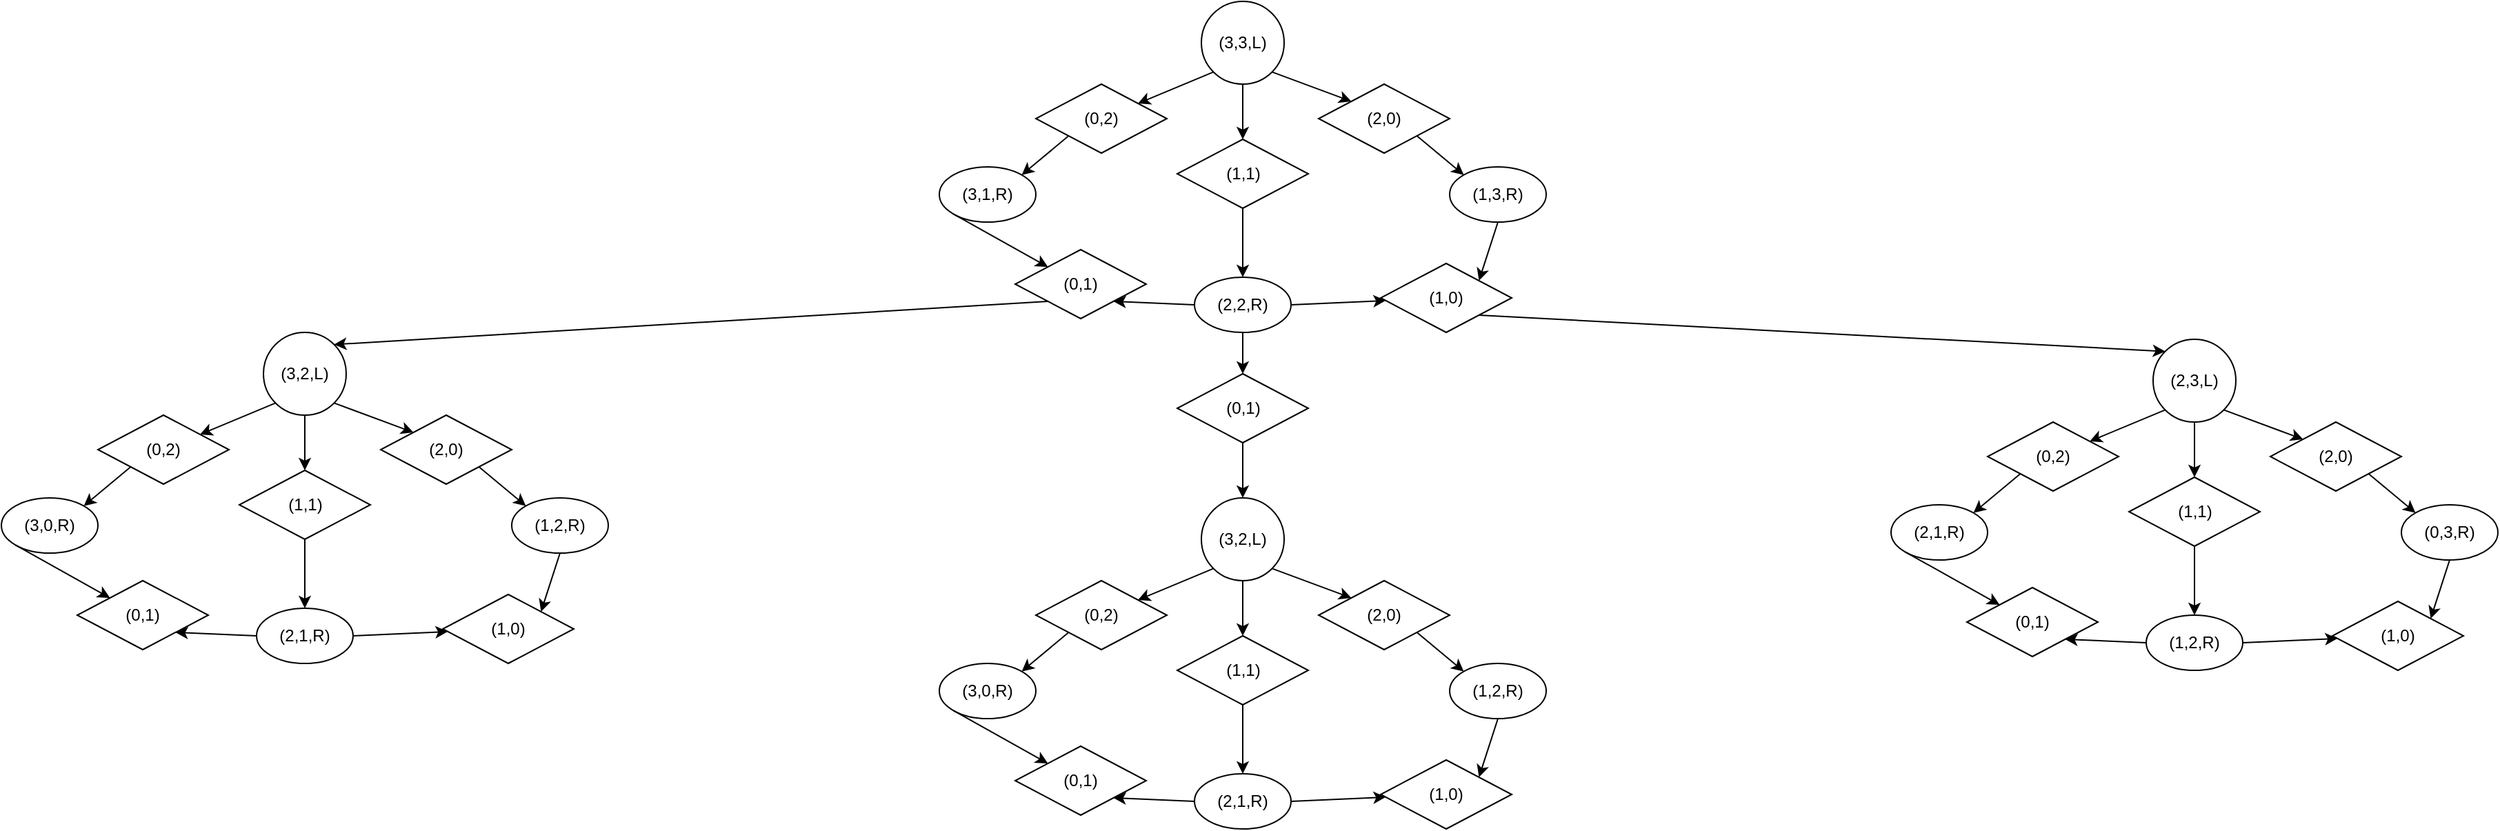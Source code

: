 <mxfile version="13.6.6" type="github">
  <diagram name="Page-1" id="74e2e168-ea6b-b213-b513-2b3c1d86103e">
    <mxGraphModel dx="1754" dy="492" grid="1" gridSize="10" guides="1" tooltips="1" connect="1" arrows="1" fold="1" page="1" pageScale="1" pageWidth="1100" pageHeight="850" background="#ffffff" math="0" shadow="0">
      <root>
        <mxCell id="0" />
        <mxCell id="1" parent="0" />
        <mxCell id="JNfda0lmMKQyWXH00dV0-1" value="(3,3,L)" style="ellipse;whiteSpace=wrap;html=1;aspect=fixed;" parent="1" vertex="1">
          <mxGeometry x="430" y="40" width="60" height="60" as="geometry" />
        </mxCell>
        <mxCell id="JNfda0lmMKQyWXH00dV0-2" value="(2,2,R)" style="ellipse;whiteSpace=wrap;html=1;" parent="1" vertex="1">
          <mxGeometry x="425" y="240" width="70" height="40" as="geometry" />
        </mxCell>
        <mxCell id="JNfda0lmMKQyWXH00dV0-3" value="(1,3,R)" style="ellipse;whiteSpace=wrap;html=1;" parent="1" vertex="1">
          <mxGeometry x="610" y="160" width="70" height="40" as="geometry" />
        </mxCell>
        <mxCell id="JNfda0lmMKQyWXH00dV0-4" value="(3,1,R)" style="ellipse;whiteSpace=wrap;html=1;" parent="1" vertex="1">
          <mxGeometry x="240" y="160" width="70" height="40" as="geometry" />
        </mxCell>
        <mxCell id="JNfda0lmMKQyWXH00dV0-5" value="(1,1)" style="rhombus;whiteSpace=wrap;html=1;" parent="1" vertex="1">
          <mxGeometry x="412.5" y="140" width="95" height="50" as="geometry" />
        </mxCell>
        <mxCell id="JNfda0lmMKQyWXH00dV0-6" value="(0,2)" style="rhombus;whiteSpace=wrap;html=1;" parent="1" vertex="1">
          <mxGeometry x="310" y="100" width="95" height="50" as="geometry" />
        </mxCell>
        <mxCell id="JNfda0lmMKQyWXH00dV0-7" value="(2,0)" style="rhombus;whiteSpace=wrap;html=1;" parent="1" vertex="1">
          <mxGeometry x="515" y="100" width="95" height="50" as="geometry" />
        </mxCell>
        <mxCell id="JNfda0lmMKQyWXH00dV0-9" value="" style="endArrow=classic;html=1;exitX=0;exitY=1;exitDx=0;exitDy=0;" parent="1" source="JNfda0lmMKQyWXH00dV0-1" target="JNfda0lmMKQyWXH00dV0-6" edge="1">
          <mxGeometry width="50" height="50" relative="1" as="geometry">
            <mxPoint x="400" y="200" as="sourcePoint" />
            <mxPoint x="450" y="150" as="targetPoint" />
          </mxGeometry>
        </mxCell>
        <mxCell id="JNfda0lmMKQyWXH00dV0-10" value="" style="endArrow=classic;html=1;exitX=0;exitY=1;exitDx=0;exitDy=0;entryX=1;entryY=0;entryDx=0;entryDy=0;" parent="1" source="JNfda0lmMKQyWXH00dV0-6" target="JNfda0lmMKQyWXH00dV0-4" edge="1">
          <mxGeometry width="50" height="50" relative="1" as="geometry">
            <mxPoint x="400" y="180" as="sourcePoint" />
            <mxPoint x="345.253" y="202.755" as="targetPoint" />
          </mxGeometry>
        </mxCell>
        <mxCell id="JNfda0lmMKQyWXH00dV0-12" value="" style="endArrow=classic;html=1;exitX=1;exitY=1;exitDx=0;exitDy=0;entryX=0;entryY=0;entryDx=0;entryDy=0;" parent="1" source="JNfda0lmMKQyWXH00dV0-1" target="JNfda0lmMKQyWXH00dV0-7" edge="1">
          <mxGeometry width="50" height="50" relative="1" as="geometry">
            <mxPoint x="530" y="50" as="sourcePoint" />
            <mxPoint x="475.253" y="72.755" as="targetPoint" />
          </mxGeometry>
        </mxCell>
        <mxCell id="JNfda0lmMKQyWXH00dV0-13" value="" style="endArrow=classic;html=1;exitX=1;exitY=1;exitDx=0;exitDy=0;entryX=0;entryY=0;entryDx=0;entryDy=0;" parent="1" source="JNfda0lmMKQyWXH00dV0-7" target="JNfda0lmMKQyWXH00dV0-3" edge="1">
          <mxGeometry width="50" height="50" relative="1" as="geometry">
            <mxPoint x="550" y="210" as="sourcePoint" />
            <mxPoint x="495.253" y="232.755" as="targetPoint" />
          </mxGeometry>
        </mxCell>
        <mxCell id="JNfda0lmMKQyWXH00dV0-14" value="" style="endArrow=classic;html=1;exitX=0.5;exitY=1;exitDx=0;exitDy=0;" parent="1" source="JNfda0lmMKQyWXH00dV0-1" target="JNfda0lmMKQyWXH00dV0-5" edge="1">
          <mxGeometry width="50" height="50" relative="1" as="geometry">
            <mxPoint x="570" y="220" as="sourcePoint" />
            <mxPoint x="515.253" y="242.755" as="targetPoint" />
          </mxGeometry>
        </mxCell>
        <mxCell id="JNfda0lmMKQyWXH00dV0-15" value="" style="endArrow=classic;html=1;exitX=0.5;exitY=1;exitDx=0;exitDy=0;entryX=0.5;entryY=0;entryDx=0;entryDy=0;" parent="1" source="JNfda0lmMKQyWXH00dV0-5" target="JNfda0lmMKQyWXH00dV0-2" edge="1">
          <mxGeometry width="50" height="50" relative="1" as="geometry">
            <mxPoint x="530" y="230" as="sourcePoint" />
            <mxPoint x="475.253" y="252.755" as="targetPoint" />
          </mxGeometry>
        </mxCell>
        <mxCell id="JNfda0lmMKQyWXH00dV0-17" value="(0,1)" style="rhombus;whiteSpace=wrap;html=1;" parent="1" vertex="1">
          <mxGeometry x="295" y="220" width="95" height="50" as="geometry" />
        </mxCell>
        <mxCell id="JNfda0lmMKQyWXH00dV0-18" value="" style="endArrow=classic;html=1;exitX=0;exitY=1;exitDx=0;exitDy=0;entryX=0;entryY=0;entryDx=0;entryDy=0;" parent="1" source="JNfda0lmMKQyWXH00dV0-4" target="JNfda0lmMKQyWXH00dV0-17" edge="1">
          <mxGeometry width="50" height="50" relative="1" as="geometry">
            <mxPoint x="270" y="210" as="sourcePoint" />
            <mxPoint x="235.999" y="238.358" as="targetPoint" />
          </mxGeometry>
        </mxCell>
        <mxCell id="JNfda0lmMKQyWXH00dV0-19" value="" style="endArrow=classic;html=1;exitX=0;exitY=1;exitDx=0;exitDy=0;entryX=1;entryY=0;entryDx=0;entryDy=0;" parent="1" source="JNfda0lmMKQyWXH00dV0-17" target="j_SZXXdtGfIgWa1YjvlN-19" edge="1">
          <mxGeometry width="50" height="50" relative="1" as="geometry">
            <mxPoint x="170" y="270" as="sourcePoint" />
            <mxPoint x="150.251" y="325.858" as="targetPoint" />
          </mxGeometry>
        </mxCell>
        <mxCell id="JNfda0lmMKQyWXH00dV0-25" value="" style="endArrow=classic;html=1;exitX=0;exitY=0.5;exitDx=0;exitDy=0;entryX=1;entryY=1;entryDx=0;entryDy=0;" parent="1" source="JNfda0lmMKQyWXH00dV0-2" target="JNfda0lmMKQyWXH00dV0-17" edge="1">
          <mxGeometry width="50" height="50" relative="1" as="geometry">
            <mxPoint x="190" y="350" as="sourcePoint" />
            <mxPoint x="131.501" y="418.358" as="targetPoint" />
          </mxGeometry>
        </mxCell>
        <mxCell id="JNfda0lmMKQyWXH00dV0-26" value="(1,0)" style="rhombus;whiteSpace=wrap;html=1;" parent="1" vertex="1">
          <mxGeometry x="560" y="230" width="95" height="50" as="geometry" />
        </mxCell>
        <mxCell id="JNfda0lmMKQyWXH00dV0-27" value="" style="endArrow=classic;html=1;exitX=1;exitY=0.5;exitDx=0;exitDy=0;" parent="1" source="JNfda0lmMKQyWXH00dV0-2" target="JNfda0lmMKQyWXH00dV0-26" edge="1">
          <mxGeometry width="50" height="50" relative="1" as="geometry">
            <mxPoint x="450" y="310" as="sourcePoint" />
            <mxPoint x="450" y="360" as="targetPoint" />
          </mxGeometry>
        </mxCell>
        <mxCell id="JNfda0lmMKQyWXH00dV0-28" value="" style="endArrow=classic;html=1;exitX=0.5;exitY=1;exitDx=0;exitDy=0;entryX=1;entryY=0;entryDx=0;entryDy=0;" parent="1" source="JNfda0lmMKQyWXH00dV0-3" target="JNfda0lmMKQyWXH00dV0-26" edge="1">
          <mxGeometry width="50" height="50" relative="1" as="geometry">
            <mxPoint x="510" y="310" as="sourcePoint" />
            <mxPoint x="510" y="360" as="targetPoint" />
          </mxGeometry>
        </mxCell>
        <mxCell id="JNfda0lmMKQyWXH00dV0-29" value="" style="endArrow=classic;html=1;exitX=1;exitY=1;exitDx=0;exitDy=0;entryX=0;entryY=0;entryDx=0;entryDy=0;" parent="1" source="JNfda0lmMKQyWXH00dV0-26" target="j_SZXXdtGfIgWa1YjvlN-38" edge="1">
          <mxGeometry width="50" height="50" relative="1" as="geometry">
            <mxPoint x="520" y="300" as="sourcePoint" />
            <mxPoint x="645" y="320" as="targetPoint" />
          </mxGeometry>
        </mxCell>
        <mxCell id="j_SZXXdtGfIgWa1YjvlN-10" value="(0,1)" style="rhombus;whiteSpace=wrap;html=1;" vertex="1" parent="1">
          <mxGeometry x="412.5" y="310" width="95" height="50" as="geometry" />
        </mxCell>
        <mxCell id="j_SZXXdtGfIgWa1YjvlN-14" value="" style="endArrow=classic;html=1;exitX=0.5;exitY=1;exitDx=0;exitDy=0;" edge="1" parent="1" source="JNfda0lmMKQyWXH00dV0-2" target="j_SZXXdtGfIgWa1YjvlN-10">
          <mxGeometry width="50" height="50" relative="1" as="geometry">
            <mxPoint x="420" y="450" as="sourcePoint" />
            <mxPoint x="345" y="450" as="targetPoint" />
          </mxGeometry>
        </mxCell>
        <mxCell id="j_SZXXdtGfIgWa1YjvlN-18" value="" style="endArrow=classic;html=1;exitX=0.5;exitY=1;exitDx=0;exitDy=0;entryX=0.5;entryY=0;entryDx=0;entryDy=0;" edge="1" parent="1" source="j_SZXXdtGfIgWa1YjvlN-10">
          <mxGeometry width="50" height="50" relative="1" as="geometry">
            <mxPoint x="510" y="330" as="sourcePoint" />
            <mxPoint x="460" y="400" as="targetPoint" />
          </mxGeometry>
        </mxCell>
        <mxCell id="j_SZXXdtGfIgWa1YjvlN-19" value="(3,2,L)" style="ellipse;whiteSpace=wrap;html=1;aspect=fixed;" vertex="1" parent="1">
          <mxGeometry x="-250" y="280" width="60" height="60" as="geometry" />
        </mxCell>
        <mxCell id="j_SZXXdtGfIgWa1YjvlN-20" value="(1,2,R)" style="ellipse;whiteSpace=wrap;html=1;" vertex="1" parent="1">
          <mxGeometry x="-70" y="400" width="70" height="40" as="geometry" />
        </mxCell>
        <mxCell id="j_SZXXdtGfIgWa1YjvlN-21" value="(3,0,R)" style="ellipse;whiteSpace=wrap;html=1;" vertex="1" parent="1">
          <mxGeometry x="-440" y="400" width="70" height="40" as="geometry" />
        </mxCell>
        <mxCell id="j_SZXXdtGfIgWa1YjvlN-22" value="(1,1)" style="rhombus;whiteSpace=wrap;html=1;" vertex="1" parent="1">
          <mxGeometry x="-267.5" y="380" width="95" height="50" as="geometry" />
        </mxCell>
        <mxCell id="j_SZXXdtGfIgWa1YjvlN-23" value="(0,2)" style="rhombus;whiteSpace=wrap;html=1;" vertex="1" parent="1">
          <mxGeometry x="-370" y="340" width="95" height="50" as="geometry" />
        </mxCell>
        <mxCell id="j_SZXXdtGfIgWa1YjvlN-24" value="(2,0)" style="rhombus;whiteSpace=wrap;html=1;" vertex="1" parent="1">
          <mxGeometry x="-165" y="340" width="95" height="50" as="geometry" />
        </mxCell>
        <mxCell id="j_SZXXdtGfIgWa1YjvlN-25" value="" style="endArrow=classic;html=1;exitX=0;exitY=1;exitDx=0;exitDy=0;" edge="1" parent="1" source="j_SZXXdtGfIgWa1YjvlN-19" target="j_SZXXdtGfIgWa1YjvlN-23">
          <mxGeometry width="50" height="50" relative="1" as="geometry">
            <mxPoint x="-280" y="440" as="sourcePoint" />
            <mxPoint x="-230" y="390" as="targetPoint" />
          </mxGeometry>
        </mxCell>
        <mxCell id="j_SZXXdtGfIgWa1YjvlN-26" value="" style="endArrow=classic;html=1;exitX=0;exitY=1;exitDx=0;exitDy=0;entryX=1;entryY=0;entryDx=0;entryDy=0;" edge="1" parent="1" source="j_SZXXdtGfIgWa1YjvlN-23">
          <mxGeometry width="50" height="50" relative="1" as="geometry">
            <mxPoint x="-280" y="420" as="sourcePoint" />
            <mxPoint x="-380.251" y="405.858" as="targetPoint" />
          </mxGeometry>
        </mxCell>
        <mxCell id="j_SZXXdtGfIgWa1YjvlN-27" value="" style="endArrow=classic;html=1;exitX=1;exitY=1;exitDx=0;exitDy=0;entryX=0;entryY=0;entryDx=0;entryDy=0;" edge="1" parent="1" source="j_SZXXdtGfIgWa1YjvlN-19" target="j_SZXXdtGfIgWa1YjvlN-24">
          <mxGeometry width="50" height="50" relative="1" as="geometry">
            <mxPoint x="-150" y="290" as="sourcePoint" />
            <mxPoint x="-204.747" y="312.755" as="targetPoint" />
          </mxGeometry>
        </mxCell>
        <mxCell id="j_SZXXdtGfIgWa1YjvlN-28" value="" style="endArrow=classic;html=1;exitX=1;exitY=1;exitDx=0;exitDy=0;entryX=0;entryY=0;entryDx=0;entryDy=0;" edge="1" parent="1" source="j_SZXXdtGfIgWa1YjvlN-24" target="j_SZXXdtGfIgWa1YjvlN-20">
          <mxGeometry width="50" height="50" relative="1" as="geometry">
            <mxPoint x="-130" y="450" as="sourcePoint" />
            <mxPoint x="-184.747" y="472.755" as="targetPoint" />
          </mxGeometry>
        </mxCell>
        <mxCell id="j_SZXXdtGfIgWa1YjvlN-29" value="" style="endArrow=classic;html=1;exitX=0.5;exitY=1;exitDx=0;exitDy=0;" edge="1" parent="1" source="j_SZXXdtGfIgWa1YjvlN-19" target="j_SZXXdtGfIgWa1YjvlN-22">
          <mxGeometry width="50" height="50" relative="1" as="geometry">
            <mxPoint x="-110" y="460" as="sourcePoint" />
            <mxPoint x="-164.747" y="482.755" as="targetPoint" />
          </mxGeometry>
        </mxCell>
        <mxCell id="j_SZXXdtGfIgWa1YjvlN-30" value="" style="endArrow=classic;html=1;exitX=0.5;exitY=1;exitDx=0;exitDy=0;entryX=0.5;entryY=0;entryDx=0;entryDy=0;" edge="1" parent="1" source="j_SZXXdtGfIgWa1YjvlN-22">
          <mxGeometry width="50" height="50" relative="1" as="geometry">
            <mxPoint x="-150" y="470" as="sourcePoint" />
            <mxPoint x="-220" y="480" as="targetPoint" />
          </mxGeometry>
        </mxCell>
        <mxCell id="j_SZXXdtGfIgWa1YjvlN-31" value="(0,1)" style="rhombus;whiteSpace=wrap;html=1;" vertex="1" parent="1">
          <mxGeometry x="-385" y="460" width="95" height="50" as="geometry" />
        </mxCell>
        <mxCell id="j_SZXXdtGfIgWa1YjvlN-32" value="" style="endArrow=classic;html=1;exitX=0;exitY=1;exitDx=0;exitDy=0;entryX=0;entryY=0;entryDx=0;entryDy=0;" edge="1" parent="1" target="j_SZXXdtGfIgWa1YjvlN-31">
          <mxGeometry width="50" height="50" relative="1" as="geometry">
            <mxPoint x="-429.749" y="434.142" as="sourcePoint" />
            <mxPoint x="-444.001" y="478.358" as="targetPoint" />
          </mxGeometry>
        </mxCell>
        <mxCell id="j_SZXXdtGfIgWa1YjvlN-33" value="" style="endArrow=classic;html=1;exitX=0;exitY=0.5;exitDx=0;exitDy=0;entryX=1;entryY=1;entryDx=0;entryDy=0;" edge="1" parent="1" target="j_SZXXdtGfIgWa1YjvlN-31">
          <mxGeometry width="50" height="50" relative="1" as="geometry">
            <mxPoint x="-255" y="500" as="sourcePoint" />
            <mxPoint x="-548.499" y="658.358" as="targetPoint" />
          </mxGeometry>
        </mxCell>
        <mxCell id="j_SZXXdtGfIgWa1YjvlN-34" value="(1,0)" style="rhombus;whiteSpace=wrap;html=1;" vertex="1" parent="1">
          <mxGeometry x="-120" y="470" width="95" height="50" as="geometry" />
        </mxCell>
        <mxCell id="j_SZXXdtGfIgWa1YjvlN-35" value="" style="endArrow=classic;html=1;exitX=1;exitY=0.5;exitDx=0;exitDy=0;" edge="1" parent="1" target="j_SZXXdtGfIgWa1YjvlN-34">
          <mxGeometry width="50" height="50" relative="1" as="geometry">
            <mxPoint x="-185" y="500" as="sourcePoint" />
            <mxPoint x="-230" y="600" as="targetPoint" />
          </mxGeometry>
        </mxCell>
        <mxCell id="j_SZXXdtGfIgWa1YjvlN-36" value="" style="endArrow=classic;html=1;exitX=0.5;exitY=1;exitDx=0;exitDy=0;entryX=1;entryY=0;entryDx=0;entryDy=0;" edge="1" parent="1" source="j_SZXXdtGfIgWa1YjvlN-20" target="j_SZXXdtGfIgWa1YjvlN-34">
          <mxGeometry width="50" height="50" relative="1" as="geometry">
            <mxPoint x="-170" y="550" as="sourcePoint" />
            <mxPoint x="-170" y="600" as="targetPoint" />
          </mxGeometry>
        </mxCell>
        <mxCell id="j_SZXXdtGfIgWa1YjvlN-37" value="(2,1,R)" style="ellipse;whiteSpace=wrap;html=1;" vertex="1" parent="1">
          <mxGeometry x="-255" y="480" width="70" height="40" as="geometry" />
        </mxCell>
        <mxCell id="j_SZXXdtGfIgWa1YjvlN-38" value="(2,3,L)" style="ellipse;whiteSpace=wrap;html=1;aspect=fixed;" vertex="1" parent="1">
          <mxGeometry x="1120" y="285" width="60" height="60" as="geometry" />
        </mxCell>
        <mxCell id="j_SZXXdtGfIgWa1YjvlN-39" value="(0,3,R)" style="ellipse;whiteSpace=wrap;html=1;" vertex="1" parent="1">
          <mxGeometry x="1300" y="405" width="70" height="40" as="geometry" />
        </mxCell>
        <mxCell id="j_SZXXdtGfIgWa1YjvlN-40" value="(2,1,R)" style="ellipse;whiteSpace=wrap;html=1;" vertex="1" parent="1">
          <mxGeometry x="930" y="405" width="70" height="40" as="geometry" />
        </mxCell>
        <mxCell id="j_SZXXdtGfIgWa1YjvlN-41" value="(1,1)" style="rhombus;whiteSpace=wrap;html=1;" vertex="1" parent="1">
          <mxGeometry x="1102.5" y="385" width="95" height="50" as="geometry" />
        </mxCell>
        <mxCell id="j_SZXXdtGfIgWa1YjvlN-42" value="(0,2)" style="rhombus;whiteSpace=wrap;html=1;" vertex="1" parent="1">
          <mxGeometry x="1000" y="345" width="95" height="50" as="geometry" />
        </mxCell>
        <mxCell id="j_SZXXdtGfIgWa1YjvlN-43" value="(2,0)" style="rhombus;whiteSpace=wrap;html=1;" vertex="1" parent="1">
          <mxGeometry x="1205" y="345" width="95" height="50" as="geometry" />
        </mxCell>
        <mxCell id="j_SZXXdtGfIgWa1YjvlN-44" value="" style="endArrow=classic;html=1;exitX=0;exitY=1;exitDx=0;exitDy=0;" edge="1" source="j_SZXXdtGfIgWa1YjvlN-38" target="j_SZXXdtGfIgWa1YjvlN-42" parent="1">
          <mxGeometry width="50" height="50" relative="1" as="geometry">
            <mxPoint x="1090" y="445" as="sourcePoint" />
            <mxPoint x="1140" y="395" as="targetPoint" />
          </mxGeometry>
        </mxCell>
        <mxCell id="j_SZXXdtGfIgWa1YjvlN-45" value="" style="endArrow=classic;html=1;exitX=0;exitY=1;exitDx=0;exitDy=0;entryX=1;entryY=0;entryDx=0;entryDy=0;" edge="1" source="j_SZXXdtGfIgWa1YjvlN-42" parent="1">
          <mxGeometry width="50" height="50" relative="1" as="geometry">
            <mxPoint x="1090" y="425" as="sourcePoint" />
            <mxPoint x="989.749" y="410.858" as="targetPoint" />
          </mxGeometry>
        </mxCell>
        <mxCell id="j_SZXXdtGfIgWa1YjvlN-46" value="" style="endArrow=classic;html=1;exitX=1;exitY=1;exitDx=0;exitDy=0;entryX=0;entryY=0;entryDx=0;entryDy=0;" edge="1" source="j_SZXXdtGfIgWa1YjvlN-38" target="j_SZXXdtGfIgWa1YjvlN-43" parent="1">
          <mxGeometry width="50" height="50" relative="1" as="geometry">
            <mxPoint x="1220" y="295" as="sourcePoint" />
            <mxPoint x="1165.253" y="317.755" as="targetPoint" />
          </mxGeometry>
        </mxCell>
        <mxCell id="j_SZXXdtGfIgWa1YjvlN-47" value="" style="endArrow=classic;html=1;exitX=1;exitY=1;exitDx=0;exitDy=0;entryX=0;entryY=0;entryDx=0;entryDy=0;" edge="1" source="j_SZXXdtGfIgWa1YjvlN-43" target="j_SZXXdtGfIgWa1YjvlN-39" parent="1">
          <mxGeometry width="50" height="50" relative="1" as="geometry">
            <mxPoint x="1240" y="455" as="sourcePoint" />
            <mxPoint x="1185.253" y="477.755" as="targetPoint" />
          </mxGeometry>
        </mxCell>
        <mxCell id="j_SZXXdtGfIgWa1YjvlN-48" value="" style="endArrow=classic;html=1;exitX=0.5;exitY=1;exitDx=0;exitDy=0;" edge="1" source="j_SZXXdtGfIgWa1YjvlN-38" target="j_SZXXdtGfIgWa1YjvlN-41" parent="1">
          <mxGeometry width="50" height="50" relative="1" as="geometry">
            <mxPoint x="1260" y="465" as="sourcePoint" />
            <mxPoint x="1205.253" y="487.755" as="targetPoint" />
          </mxGeometry>
        </mxCell>
        <mxCell id="j_SZXXdtGfIgWa1YjvlN-49" value="" style="endArrow=classic;html=1;exitX=0.5;exitY=1;exitDx=0;exitDy=0;entryX=0.5;entryY=0;entryDx=0;entryDy=0;" edge="1" source="j_SZXXdtGfIgWa1YjvlN-41" parent="1">
          <mxGeometry width="50" height="50" relative="1" as="geometry">
            <mxPoint x="1220" y="475" as="sourcePoint" />
            <mxPoint x="1150" y="485" as="targetPoint" />
          </mxGeometry>
        </mxCell>
        <mxCell id="j_SZXXdtGfIgWa1YjvlN-50" value="(0,1)" style="rhombus;whiteSpace=wrap;html=1;" vertex="1" parent="1">
          <mxGeometry x="985" y="465" width="95" height="50" as="geometry" />
        </mxCell>
        <mxCell id="j_SZXXdtGfIgWa1YjvlN-51" value="" style="endArrow=classic;html=1;exitX=0;exitY=1;exitDx=0;exitDy=0;entryX=0;entryY=0;entryDx=0;entryDy=0;" edge="1" target="j_SZXXdtGfIgWa1YjvlN-50" parent="1">
          <mxGeometry width="50" height="50" relative="1" as="geometry">
            <mxPoint x="940.251" y="439.142" as="sourcePoint" />
            <mxPoint x="925.999" y="483.358" as="targetPoint" />
          </mxGeometry>
        </mxCell>
        <mxCell id="j_SZXXdtGfIgWa1YjvlN-52" value="" style="endArrow=classic;html=1;exitX=0;exitY=0.5;exitDx=0;exitDy=0;entryX=1;entryY=1;entryDx=0;entryDy=0;" edge="1" target="j_SZXXdtGfIgWa1YjvlN-50" parent="1">
          <mxGeometry width="50" height="50" relative="1" as="geometry">
            <mxPoint x="1115" y="505" as="sourcePoint" />
            <mxPoint x="821.501" y="663.358" as="targetPoint" />
          </mxGeometry>
        </mxCell>
        <mxCell id="j_SZXXdtGfIgWa1YjvlN-53" value="(1,0)" style="rhombus;whiteSpace=wrap;html=1;" vertex="1" parent="1">
          <mxGeometry x="1250" y="475" width="95" height="50" as="geometry" />
        </mxCell>
        <mxCell id="j_SZXXdtGfIgWa1YjvlN-54" value="" style="endArrow=classic;html=1;exitX=1;exitY=0.5;exitDx=0;exitDy=0;" edge="1" target="j_SZXXdtGfIgWa1YjvlN-53" parent="1">
          <mxGeometry width="50" height="50" relative="1" as="geometry">
            <mxPoint x="1185" y="505" as="sourcePoint" />
            <mxPoint x="1140" y="605" as="targetPoint" />
          </mxGeometry>
        </mxCell>
        <mxCell id="j_SZXXdtGfIgWa1YjvlN-55" value="" style="endArrow=classic;html=1;exitX=0.5;exitY=1;exitDx=0;exitDy=0;entryX=1;entryY=0;entryDx=0;entryDy=0;" edge="1" source="j_SZXXdtGfIgWa1YjvlN-39" target="j_SZXXdtGfIgWa1YjvlN-53" parent="1">
          <mxGeometry width="50" height="50" relative="1" as="geometry">
            <mxPoint x="1200" y="555" as="sourcePoint" />
            <mxPoint x="1200" y="605" as="targetPoint" />
          </mxGeometry>
        </mxCell>
        <mxCell id="j_SZXXdtGfIgWa1YjvlN-56" value="(1,2,R)" style="ellipse;whiteSpace=wrap;html=1;" vertex="1" parent="1">
          <mxGeometry x="1115" y="485" width="70" height="40" as="geometry" />
        </mxCell>
        <mxCell id="j_SZXXdtGfIgWa1YjvlN-57" value="(3,2,L)" style="ellipse;whiteSpace=wrap;html=1;aspect=fixed;" vertex="1" parent="1">
          <mxGeometry x="430" y="400" width="60" height="60" as="geometry" />
        </mxCell>
        <mxCell id="j_SZXXdtGfIgWa1YjvlN-58" value="(1,2,R)" style="ellipse;whiteSpace=wrap;html=1;" vertex="1" parent="1">
          <mxGeometry x="610" y="520" width="70" height="40" as="geometry" />
        </mxCell>
        <mxCell id="j_SZXXdtGfIgWa1YjvlN-59" value="(3,0,R)" style="ellipse;whiteSpace=wrap;html=1;" vertex="1" parent="1">
          <mxGeometry x="240" y="520" width="70" height="40" as="geometry" />
        </mxCell>
        <mxCell id="j_SZXXdtGfIgWa1YjvlN-60" value="(1,1)" style="rhombus;whiteSpace=wrap;html=1;" vertex="1" parent="1">
          <mxGeometry x="412.5" y="500" width="95" height="50" as="geometry" />
        </mxCell>
        <mxCell id="j_SZXXdtGfIgWa1YjvlN-61" value="(0,2)" style="rhombus;whiteSpace=wrap;html=1;" vertex="1" parent="1">
          <mxGeometry x="310" y="460" width="95" height="50" as="geometry" />
        </mxCell>
        <mxCell id="j_SZXXdtGfIgWa1YjvlN-62" value="(2,0)" style="rhombus;whiteSpace=wrap;html=1;" vertex="1" parent="1">
          <mxGeometry x="515" y="460" width="95" height="50" as="geometry" />
        </mxCell>
        <mxCell id="j_SZXXdtGfIgWa1YjvlN-63" value="" style="endArrow=classic;html=1;exitX=0;exitY=1;exitDx=0;exitDy=0;" edge="1" parent="1" source="j_SZXXdtGfIgWa1YjvlN-57" target="j_SZXXdtGfIgWa1YjvlN-61">
          <mxGeometry width="50" height="50" relative="1" as="geometry">
            <mxPoint x="400" y="560" as="sourcePoint" />
            <mxPoint x="450" y="510" as="targetPoint" />
          </mxGeometry>
        </mxCell>
        <mxCell id="j_SZXXdtGfIgWa1YjvlN-64" value="" style="endArrow=classic;html=1;exitX=0;exitY=1;exitDx=0;exitDy=0;entryX=1;entryY=0;entryDx=0;entryDy=0;" edge="1" parent="1" source="j_SZXXdtGfIgWa1YjvlN-61">
          <mxGeometry width="50" height="50" relative="1" as="geometry">
            <mxPoint x="400" y="540" as="sourcePoint" />
            <mxPoint x="299.749" y="525.858" as="targetPoint" />
          </mxGeometry>
        </mxCell>
        <mxCell id="j_SZXXdtGfIgWa1YjvlN-65" value="" style="endArrow=classic;html=1;exitX=1;exitY=1;exitDx=0;exitDy=0;entryX=0;entryY=0;entryDx=0;entryDy=0;" edge="1" parent="1" source="j_SZXXdtGfIgWa1YjvlN-57" target="j_SZXXdtGfIgWa1YjvlN-62">
          <mxGeometry width="50" height="50" relative="1" as="geometry">
            <mxPoint x="530" y="410" as="sourcePoint" />
            <mxPoint x="475.253" y="432.755" as="targetPoint" />
          </mxGeometry>
        </mxCell>
        <mxCell id="j_SZXXdtGfIgWa1YjvlN-66" value="" style="endArrow=classic;html=1;exitX=1;exitY=1;exitDx=0;exitDy=0;entryX=0;entryY=0;entryDx=0;entryDy=0;" edge="1" parent="1" source="j_SZXXdtGfIgWa1YjvlN-62" target="j_SZXXdtGfIgWa1YjvlN-58">
          <mxGeometry width="50" height="50" relative="1" as="geometry">
            <mxPoint x="550" y="570" as="sourcePoint" />
            <mxPoint x="495.253" y="592.755" as="targetPoint" />
          </mxGeometry>
        </mxCell>
        <mxCell id="j_SZXXdtGfIgWa1YjvlN-67" value="" style="endArrow=classic;html=1;exitX=0.5;exitY=1;exitDx=0;exitDy=0;" edge="1" parent="1" source="j_SZXXdtGfIgWa1YjvlN-57" target="j_SZXXdtGfIgWa1YjvlN-60">
          <mxGeometry width="50" height="50" relative="1" as="geometry">
            <mxPoint x="570" y="580" as="sourcePoint" />
            <mxPoint x="515.253" y="602.755" as="targetPoint" />
          </mxGeometry>
        </mxCell>
        <mxCell id="j_SZXXdtGfIgWa1YjvlN-68" value="" style="endArrow=classic;html=1;exitX=0.5;exitY=1;exitDx=0;exitDy=0;entryX=0.5;entryY=0;entryDx=0;entryDy=0;" edge="1" parent="1" source="j_SZXXdtGfIgWa1YjvlN-60">
          <mxGeometry width="50" height="50" relative="1" as="geometry">
            <mxPoint x="530" y="590" as="sourcePoint" />
            <mxPoint x="460" y="600" as="targetPoint" />
          </mxGeometry>
        </mxCell>
        <mxCell id="j_SZXXdtGfIgWa1YjvlN-69" value="(0,1)" style="rhombus;whiteSpace=wrap;html=1;" vertex="1" parent="1">
          <mxGeometry x="295" y="580" width="95" height="50" as="geometry" />
        </mxCell>
        <mxCell id="j_SZXXdtGfIgWa1YjvlN-70" value="" style="endArrow=classic;html=1;exitX=0;exitY=1;exitDx=0;exitDy=0;entryX=0;entryY=0;entryDx=0;entryDy=0;" edge="1" parent="1" target="j_SZXXdtGfIgWa1YjvlN-69">
          <mxGeometry width="50" height="50" relative="1" as="geometry">
            <mxPoint x="250.251" y="554.142" as="sourcePoint" />
            <mxPoint x="235.999" y="598.358" as="targetPoint" />
          </mxGeometry>
        </mxCell>
        <mxCell id="j_SZXXdtGfIgWa1YjvlN-71" value="" style="endArrow=classic;html=1;exitX=0;exitY=0.5;exitDx=0;exitDy=0;entryX=1;entryY=1;entryDx=0;entryDy=0;" edge="1" parent="1" target="j_SZXXdtGfIgWa1YjvlN-69">
          <mxGeometry width="50" height="50" relative="1" as="geometry">
            <mxPoint x="425" y="620" as="sourcePoint" />
            <mxPoint x="131.501" y="778.358" as="targetPoint" />
          </mxGeometry>
        </mxCell>
        <mxCell id="j_SZXXdtGfIgWa1YjvlN-72" value="(1,0)" style="rhombus;whiteSpace=wrap;html=1;" vertex="1" parent="1">
          <mxGeometry x="560" y="590" width="95" height="50" as="geometry" />
        </mxCell>
        <mxCell id="j_SZXXdtGfIgWa1YjvlN-73" value="" style="endArrow=classic;html=1;exitX=1;exitY=0.5;exitDx=0;exitDy=0;" edge="1" parent="1" target="j_SZXXdtGfIgWa1YjvlN-72">
          <mxGeometry width="50" height="50" relative="1" as="geometry">
            <mxPoint x="495" y="620" as="sourcePoint" />
            <mxPoint x="450" y="720" as="targetPoint" />
          </mxGeometry>
        </mxCell>
        <mxCell id="j_SZXXdtGfIgWa1YjvlN-74" value="" style="endArrow=classic;html=1;exitX=0.5;exitY=1;exitDx=0;exitDy=0;entryX=1;entryY=0;entryDx=0;entryDy=0;" edge="1" parent="1" source="j_SZXXdtGfIgWa1YjvlN-58" target="j_SZXXdtGfIgWa1YjvlN-72">
          <mxGeometry width="50" height="50" relative="1" as="geometry">
            <mxPoint x="510" y="670" as="sourcePoint" />
            <mxPoint x="510" y="720" as="targetPoint" />
          </mxGeometry>
        </mxCell>
        <mxCell id="j_SZXXdtGfIgWa1YjvlN-75" value="(2,1,R)" style="ellipse;whiteSpace=wrap;html=1;" vertex="1" parent="1">
          <mxGeometry x="425" y="600" width="70" height="40" as="geometry" />
        </mxCell>
      </root>
    </mxGraphModel>
  </diagram>
</mxfile>
